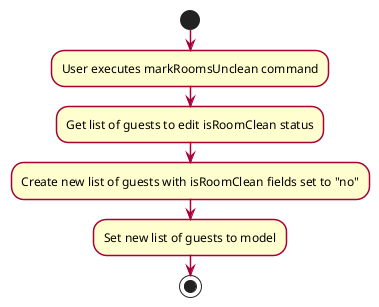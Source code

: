 @startuml
skinparam activity {
    ArrowColor #A80036
    BackgroundColor #FEFECE
    BorderColor #A80036
    BorderThickness 1.5
}
start
:User executes markRoomsUnclean command;
:Get list of guests to edit isRoomClean status;
:Create new list of guests with isRoomClean fields set to "no";
:Set new list of guests to model;
stop

@enduml

